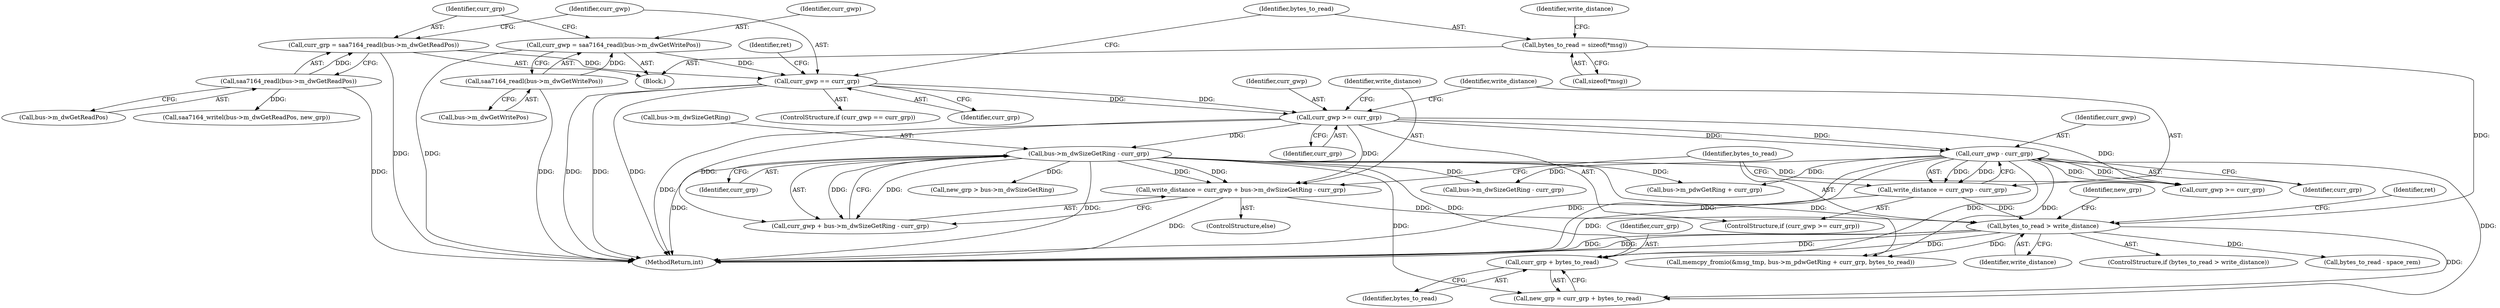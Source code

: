 digraph "0_media-tree_354dd3924a2e43806774953de536257548b5002c@API" {
"1000249" [label="(Call,curr_grp + bytes_to_read)"];
"1000225" [label="(Call,curr_gwp - curr_grp)"];
"1000220" [label="(Call,curr_gwp >= curr_grp)"];
"1000203" [label="(Call,curr_gwp == curr_grp)"];
"1000190" [label="(Call,curr_gwp = saa7164_readl(bus->m_dwGetWritePos))"];
"1000192" [label="(Call,saa7164_readl(bus->m_dwGetWritePos))"];
"1000196" [label="(Call,curr_grp = saa7164_readl(bus->m_dwGetReadPos))"];
"1000198" [label="(Call,saa7164_readl(bus->m_dwGetReadPos))"];
"1000233" [label="(Call,bus->m_dwSizeGetRing - curr_grp)"];
"1000239" [label="(Call,bytes_to_read > write_distance)"];
"1000211" [label="(Call,bytes_to_read = sizeof(*msg))"];
"1000229" [label="(Call,write_distance = curr_gwp + bus->m_dwSizeGetRing - curr_grp)"];
"1000223" [label="(Call,write_distance = curr_gwp - curr_grp)"];
"1000193" [label="(Call,bus->m_dwGetWritePos)"];
"1000219" [label="(ControlStructure,if (curr_gwp >= curr_grp))"];
"1000199" [label="(Call,bus->m_dwGetReadPos)"];
"1000253" [label="(Call,new_grp > bus->m_dwSizeGetRing)"];
"1000217" [label="(Identifier,write_distance)"];
"1000213" [label="(Call,sizeof(*msg))"];
"1000211" [label="(Call,bytes_to_read = sizeof(*msg))"];
"1000251" [label="(Identifier,bytes_to_read)"];
"1000202" [label="(ControlStructure,if (curr_gwp == curr_grp))"];
"1000295" [label="(Call,memcpy_fromio(&msg_tmp, bus->m_pdwGetRing + curr_grp, bytes_to_read))"];
"1000208" [label="(Identifier,ret)"];
"1000298" [label="(Call,bus->m_pdwGetRing + curr_grp)"];
"1000244" [label="(Identifier,ret)"];
"1000212" [label="(Identifier,bytes_to_read)"];
"1000203" [label="(Call,curr_gwp == curr_grp)"];
"1000266" [label="(Call,bus->m_dwSizeGetRing - curr_grp)"];
"1000224" [label="(Identifier,write_distance)"];
"1000230" [label="(Identifier,write_distance)"];
"1000249" [label="(Call,curr_grp + bytes_to_read)"];
"1000247" [label="(Call,new_grp = curr_grp + bytes_to_read)"];
"1000240" [label="(Identifier,bytes_to_read)"];
"1000237" [label="(Identifier,curr_grp)"];
"1000220" [label="(Call,curr_gwp >= curr_grp)"];
"1000226" [label="(Identifier,curr_gwp)"];
"1000241" [label="(Identifier,write_distance)"];
"1000638" [label="(Call,saa7164_writel(bus->m_dwGetReadPos, new_grp))"];
"1000198" [label="(Call,saa7164_readl(bus->m_dwGetReadPos))"];
"1000233" [label="(Call,bus->m_dwSizeGetRing - curr_grp)"];
"1000222" [label="(Identifier,curr_grp)"];
"1000248" [label="(Identifier,new_grp)"];
"1000228" [label="(ControlStructure,else)"];
"1000417" [label="(Call,curr_gwp >= curr_grp)"];
"1000227" [label="(Identifier,curr_grp)"];
"1000196" [label="(Call,curr_grp = saa7164_readl(bus->m_dwGetReadPos))"];
"1000223" [label="(Call,write_distance = curr_gwp - curr_grp)"];
"1000192" [label="(Call,saa7164_readl(bus->m_dwGetWritePos))"];
"1000190" [label="(Call,curr_gwp = saa7164_readl(bus->m_dwGetWritePos))"];
"1000191" [label="(Identifier,curr_gwp)"];
"1000231" [label="(Call,curr_gwp + bus->m_dwSizeGetRing - curr_grp)"];
"1000225" [label="(Call,curr_gwp - curr_grp)"];
"1000204" [label="(Identifier,curr_gwp)"];
"1000205" [label="(Identifier,curr_grp)"];
"1000127" [label="(Block,)"];
"1000238" [label="(ControlStructure,if (bytes_to_read > write_distance))"];
"1000250" [label="(Identifier,curr_grp)"];
"1000234" [label="(Call,bus->m_dwSizeGetRing)"];
"1000239" [label="(Call,bytes_to_read > write_distance)"];
"1000657" [label="(MethodReturn,int)"];
"1000197" [label="(Identifier,curr_grp)"];
"1000290" [label="(Call,bytes_to_read - space_rem)"];
"1000221" [label="(Identifier,curr_gwp)"];
"1000229" [label="(Call,write_distance = curr_gwp + bus->m_dwSizeGetRing - curr_grp)"];
"1000249" -> "1000247"  [label="AST: "];
"1000249" -> "1000251"  [label="CFG: "];
"1000250" -> "1000249"  [label="AST: "];
"1000251" -> "1000249"  [label="AST: "];
"1000247" -> "1000249"  [label="CFG: "];
"1000225" -> "1000249"  [label="DDG: "];
"1000233" -> "1000249"  [label="DDG: "];
"1000239" -> "1000249"  [label="DDG: "];
"1000225" -> "1000223"  [label="AST: "];
"1000225" -> "1000227"  [label="CFG: "];
"1000226" -> "1000225"  [label="AST: "];
"1000227" -> "1000225"  [label="AST: "];
"1000223" -> "1000225"  [label="CFG: "];
"1000225" -> "1000657"  [label="DDG: "];
"1000225" -> "1000657"  [label="DDG: "];
"1000225" -> "1000223"  [label="DDG: "];
"1000225" -> "1000223"  [label="DDG: "];
"1000220" -> "1000225"  [label="DDG: "];
"1000220" -> "1000225"  [label="DDG: "];
"1000225" -> "1000247"  [label="DDG: "];
"1000225" -> "1000266"  [label="DDG: "];
"1000225" -> "1000295"  [label="DDG: "];
"1000225" -> "1000298"  [label="DDG: "];
"1000225" -> "1000417"  [label="DDG: "];
"1000225" -> "1000417"  [label="DDG: "];
"1000220" -> "1000219"  [label="AST: "];
"1000220" -> "1000222"  [label="CFG: "];
"1000221" -> "1000220"  [label="AST: "];
"1000222" -> "1000220"  [label="AST: "];
"1000224" -> "1000220"  [label="CFG: "];
"1000230" -> "1000220"  [label="CFG: "];
"1000220" -> "1000657"  [label="DDG: "];
"1000203" -> "1000220"  [label="DDG: "];
"1000203" -> "1000220"  [label="DDG: "];
"1000220" -> "1000229"  [label="DDG: "];
"1000220" -> "1000231"  [label="DDG: "];
"1000220" -> "1000233"  [label="DDG: "];
"1000220" -> "1000417"  [label="DDG: "];
"1000203" -> "1000202"  [label="AST: "];
"1000203" -> "1000205"  [label="CFG: "];
"1000204" -> "1000203"  [label="AST: "];
"1000205" -> "1000203"  [label="AST: "];
"1000208" -> "1000203"  [label="CFG: "];
"1000212" -> "1000203"  [label="CFG: "];
"1000203" -> "1000657"  [label="DDG: "];
"1000203" -> "1000657"  [label="DDG: "];
"1000203" -> "1000657"  [label="DDG: "];
"1000190" -> "1000203"  [label="DDG: "];
"1000196" -> "1000203"  [label="DDG: "];
"1000190" -> "1000127"  [label="AST: "];
"1000190" -> "1000192"  [label="CFG: "];
"1000191" -> "1000190"  [label="AST: "];
"1000192" -> "1000190"  [label="AST: "];
"1000197" -> "1000190"  [label="CFG: "];
"1000190" -> "1000657"  [label="DDG: "];
"1000192" -> "1000190"  [label="DDG: "];
"1000192" -> "1000193"  [label="CFG: "];
"1000193" -> "1000192"  [label="AST: "];
"1000192" -> "1000657"  [label="DDG: "];
"1000196" -> "1000127"  [label="AST: "];
"1000196" -> "1000198"  [label="CFG: "];
"1000197" -> "1000196"  [label="AST: "];
"1000198" -> "1000196"  [label="AST: "];
"1000204" -> "1000196"  [label="CFG: "];
"1000196" -> "1000657"  [label="DDG: "];
"1000198" -> "1000196"  [label="DDG: "];
"1000198" -> "1000199"  [label="CFG: "];
"1000199" -> "1000198"  [label="AST: "];
"1000198" -> "1000657"  [label="DDG: "];
"1000198" -> "1000638"  [label="DDG: "];
"1000233" -> "1000231"  [label="AST: "];
"1000233" -> "1000237"  [label="CFG: "];
"1000234" -> "1000233"  [label="AST: "];
"1000237" -> "1000233"  [label="AST: "];
"1000231" -> "1000233"  [label="CFG: "];
"1000233" -> "1000657"  [label="DDG: "];
"1000233" -> "1000657"  [label="DDG: "];
"1000233" -> "1000229"  [label="DDG: "];
"1000233" -> "1000229"  [label="DDG: "];
"1000233" -> "1000231"  [label="DDG: "];
"1000233" -> "1000231"  [label="DDG: "];
"1000233" -> "1000247"  [label="DDG: "];
"1000233" -> "1000253"  [label="DDG: "];
"1000233" -> "1000266"  [label="DDG: "];
"1000233" -> "1000295"  [label="DDG: "];
"1000233" -> "1000298"  [label="DDG: "];
"1000233" -> "1000417"  [label="DDG: "];
"1000239" -> "1000238"  [label="AST: "];
"1000239" -> "1000241"  [label="CFG: "];
"1000240" -> "1000239"  [label="AST: "];
"1000241" -> "1000239"  [label="AST: "];
"1000244" -> "1000239"  [label="CFG: "];
"1000248" -> "1000239"  [label="CFG: "];
"1000239" -> "1000657"  [label="DDG: "];
"1000239" -> "1000657"  [label="DDG: "];
"1000239" -> "1000657"  [label="DDG: "];
"1000211" -> "1000239"  [label="DDG: "];
"1000229" -> "1000239"  [label="DDG: "];
"1000223" -> "1000239"  [label="DDG: "];
"1000239" -> "1000247"  [label="DDG: "];
"1000239" -> "1000290"  [label="DDG: "];
"1000239" -> "1000295"  [label="DDG: "];
"1000211" -> "1000127"  [label="AST: "];
"1000211" -> "1000213"  [label="CFG: "];
"1000212" -> "1000211"  [label="AST: "];
"1000213" -> "1000211"  [label="AST: "];
"1000217" -> "1000211"  [label="CFG: "];
"1000229" -> "1000228"  [label="AST: "];
"1000229" -> "1000231"  [label="CFG: "];
"1000230" -> "1000229"  [label="AST: "];
"1000231" -> "1000229"  [label="AST: "];
"1000240" -> "1000229"  [label="CFG: "];
"1000229" -> "1000657"  [label="DDG: "];
"1000223" -> "1000219"  [label="AST: "];
"1000224" -> "1000223"  [label="AST: "];
"1000240" -> "1000223"  [label="CFG: "];
"1000223" -> "1000657"  [label="DDG: "];
}
